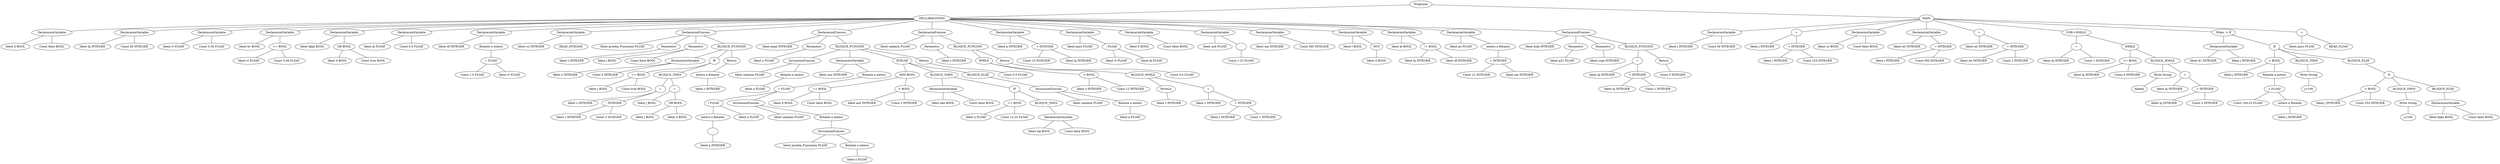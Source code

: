 graph G {233 [label="Programa"]
234 [label="DECLARACIONES"]
233 -- 234
235 [label="DeclaracionVariable"]
234 -- 235
236 [label="Ident d BOOL"]
235 -- 236
237 [label="Const false BOOL"]
235 -- 237
238 [label="DeclaracionVariable"]
234 -- 238
239 [label="Ident hj INTEGER"]
238 -- 239
240 [label="Const 66 INTEGER"]
238 -- 240
241 [label="DeclaracionVariable"]
234 -- 241
242 [label="Ident rt FLOAT"]
241 -- 242
243 [label="Const 5.56 FLOAT"]
241 -- 243
244 [label="DeclaracionVariable"]
234 -- 244
245 [label="Ident bv BOOL"]
244 -- 245
246 [label="== BOOL"]
244 -- 246
247 [label="Ident rt FLOAT"]
246 -- 247
248 [label="Const 5.56 FLOAT"]
246 -- 248
249 [label="DeclaracionVariable"]
234 -- 249
250 [label="Ident fghjl BOOL"]
249 -- 250
251 [label="OR BOOL"]
249 -- 251
252 [label="Ident d BOOL"]
251 -- 252
253 [label="Const true BOOL"]
251 -- 253
254 [label="DeclaracionVariable"]
234 -- 254
255 [label="Ident jk FLOAT"]
254 -- 255
256 [label="Const 0.0 FLOAT"]
254 -- 256
257 [label="DeclaracionVariable"]
234 -- 257
258 [label="Ident df INTEGER"]
257 -- 258
259 [label="flotante a entero"]
257 -- 259
260 [label="+ FLOAT"]
259 -- 260
261 [label="Const 1.0 FLOAT"]
260 -- 261
262 [label="Ident rt FLOAT"]
260 -- 262
263 [label="DeclaracionVariable"]
234 -- 263
264 [label="Ident yu INTEGER"]
263 -- 264
265 [label="READ_INTEGER"]
263 -- 265
266 [label="DeclaracionFuncion"]
234 -- 266
267 [label="Ident prueba_Funciones FLOAT"]
266 -- 267
268 [label="Parametro"]
266 -- 268
269 [label="Ident c INTEGER"]
268 -- 269
270 [label="Parametro"]
266 -- 270
271 [label="Ident j BOOL"]
270 -- 271
272 [label="Const false BOOL"]
270 -- 272
273 [label="BLOQUE_FUNCION"]
266 -- 273
274 [label="DeclaracionVariable"]
273 -- 274
275 [label="Ident x INTEGER"]
274 -- 275
276 [label="Const 0 INTEGER"]
274 -- 276
277 [label="IF"]
273 -- 277
278 [label="== BOOL"]
277 -- 278
279 [label="Ident j BOOL"]
278 -- 279
280 [label="Const true BOOL"]
278 -- 280
281 [label="BLOQUE_THEN"]
277 -- 281
282 [label="="]
281 -- 282
283 [label="Ident c INTEGER"]
282 -- 283
284 [label="- INTEGER"]
282 -- 284
285 [label="Ident c INTEGER"]
284 -- 285
286 [label="Const 5 INTEGER"]
284 -- 286
287 [label="="]
281 -- 287
288 [label="Ident j BOOL"]
287 -- 288
289 [label="OR BOOL"]
287 -- 289
290 [label="Ident j BOOL"]
289 -- 290
291 [label="Ident d BOOL"]
289 -- 291
292 [label="Return"]
273 -- 292
293 [label="entero a flotante"]
292 -- 293
294 [label="Ident c INTEGER"]
293 -- 294
295 [label="DeclaracionFuncion"]
234 -- 295
296 [label="Ident pepe INTEGER"]
295 -- 296
297 [label="Parametro"]
295 -- 297
298 [label="Ident a FLOAT"]
297 -- 298
299 [label="BLOQUE_FUNCION"]
295 -- 299
300 [label="InvocacionFuncion"]
299 -- 300
301 [label="Ident salamin FLOAT"]
300 -- 301
302 [label="flotante a entero"]
300 -- 302
303 [label="Ident a FLOAT"]
302 -- 303
304 [label="DeclaracionVariable"]
299 -- 304
305 [label="Ident aux INTEGER"]
304 -- 305
306 [label="flotante a entero"]
304 -- 306
307 [label="+ FLOAT"]
306 -- 307
308 [label="/ FLOAT"]
307 -- 308
309 [label="entero a flotante"]
308 -- 309
310 [label="-"]
309 -- 310
311 [label="Ident p INTEGER"]
310 -- 311
312 [label="Ident a FLOAT"]
308 -- 312
313 [label="InvocacionFuncion"]
307 -- 313
314 [label="Ident salamin FLOAT"]
313 -- 314
315 [label="flotante a entero"]
313 -- 315
316 [label="InvocacionFuncion"]
315 -- 316
317 [label="Ident prueba_Funciones FLOAT"]
316 -- 317
318 [label="flotante a entero"]
316 -- 318
319 [label="Ident a FLOAT"]
318 -- 319
320 [label="IF/ELSE"]
299 -- 320
321 [label="AND BOOL"]
320 -- 321
322 [label="== BOOL"]
321 -- 322
323 [label="Ident b BOOL"]
322 -- 323
324 [label="Const false BOOL"]
322 -- 324
325 [label="< BOOL"]
321 -- 325
326 [label="Ident aux INTEGER"]
325 -- 326
327 [label="Const 2 INTEGER"]
325 -- 327
328 [label="BLOQUE_THEN"]
320 -- 328
329 [label="DeclaracionVariable"]
328 -- 329
330 [label="Ident aba BOOL"]
329 -- 330
331 [label="Const false BOOL"]
329 -- 331
332 [label="IF"]
328 -- 332
333 [label="== BOOL"]
332 -- 333
334 [label="Ident a FLOAT"]
333 -- 334
335 [label="Const 12.35 FLOAT"]
333 -- 335
336 [label="BLOQUE_THEN"]
332 -- 336
337 [label="DeclaracionVariable"]
336 -- 337
338 [label="Ident wp BOOL"]
337 -- 338
339 [label="Const false BOOL"]
337 -- 339
340 [label="BLOQUE_ELSE"]
320 -- 340
341 [label="InvocacionFuncion"]
340 -- 341
342 [label="Ident salamin FLOAT"]
341 -- 342
343 [label="flotante a entero"]
341 -- 343
344 [label="Ident a FLOAT"]
343 -- 344
345 [label="Return"]
299 -- 345
346 [label="Const 0.0 FLOAT"]
345 -- 346
347 [label="DeclaracionFuncion"]
234 -- 347
348 [label="Ident salamin FLOAT"]
347 -- 348
349 [label="Parametro"]
347 -- 349
350 [label="Ident z INTEGER"]
349 -- 350
351 [label="BLOQUE_FUNCION"]
347 -- 351
352 [label="WHILE"]
351 -- 352
353 [label="< BOOL"]
352 -- 353
354 [label="Ident z INTEGER"]
353 -- 354
355 [label="Const 12 INTEGER"]
353 -- 355
356 [label="BLOQUE_WHILE"]
352 -- 356
357 [label="WriteLn"]
356 -- 357
358 [label="Ident z INTEGER"]
357 -- 358
359 [label="="]
356 -- 359
360 [label="Ident z INTEGER"]
359 -- 360
361 [label="+ INTEGER"]
359 -- 361
362 [label="Ident z INTEGER"]
361 -- 362
363 [label="Const 1 INTEGER"]
361 -- 363
364 [label="Return"]
351 -- 364
365 [label="Const 0.0 FLOAT"]
364 -- 365
366 [label="DeclaracionVariable"]
234 -- 366
367 [label="Ident p INTEGER"]
366 -- 367
368 [label="+ INTEGER"]
366 -- 368
369 [label="Const 15 INTEGER"]
368 -- 369
370 [label="Ident hj INTEGER"]
368 -- 370
371 [label="DeclaracionVariable"]
234 -- 371
372 [label="Ident poyo FLOAT"]
371 -- 372
373 [label="- FLOAT"]
371 -- 373
374 [label="Ident rt FLOAT"]
373 -- 374
375 [label="Ident jk FLOAT"]
373 -- 375
376 [label="DeclaracionVariable"]
234 -- 376
377 [label="Ident b BOOL"]
376 -- 377
378 [label="Const false BOOL"]
376 -- 378
379 [label="DeclaracionVariable"]
234 -- 379
380 [label="Ident asd FLOAT"]
379 -- 380
381 [label="-"]
379 -- 381
382 [label="Const 1.23 FLOAT"]
381 -- 382
383 [label="DeclaracionVariable"]
234 -- 383
384 [label="Ident nm INTEGER"]
383 -- 384
385 [label="Const 560 INTEGER"]
383 -- 385
386 [label="DeclaracionVariable"]
234 -- 386
387 [label="Ident l BOOL"]
386 -- 387
388 [label="NOT"]
386 -- 388
389 [label="Ident d BOOL"]
388 -- 389
390 [label="DeclaracionVariable"]
234 -- 390
391 [label="Ident kl BOOL"]
390 -- 391
392 [label="!= BOOL"]
390 -- 392
393 [label="Ident hj INTEGER"]
392 -- 393
394 [label="Ident df INTEGER"]
392 -- 394
395 [label="DeclaracionVariable"]
234 -- 395
396 [label="Ident po FLOAT"]
395 -- 396
397 [label="entero a flotante"]
395 -- 397
398 [label="+ INTEGER"]
397 -- 398
399 [label="Const 12 INTEGER"]
398 -- 399
400 [label="Ident nm INTEGER"]
398 -- 400
401 [label="DeclaracionFuncion"]
234 -- 401
402 [label="Ident hola INTEGER"]
401 -- 402
403 [label="Parametro"]
401 -- 403
404 [label="Ident g21 FLOAT"]
403 -- 404
405 [label="Parametro"]
401 -- 405
406 [label="Ident yupi INTEGER"]
405 -- 406
407 [label="BLOQUE_FUNCION"]
401 -- 407
408 [label="="]
407 -- 408
409 [label="Ident hj INTEGER"]
408 -- 409
410 [label="+ INTEGER"]
408 -- 410
411 [label="Ident hj INTEGER"]
410 -- 411
412 [label="Const 1 INTEGER"]
410 -- 412
413 [label="Return"]
407 -- 413
414 [label="Const 0 INTEGER"]
413 -- 414
415 [label="MAIN"]
233 -- 415
416 [label="DeclaracionVariable"]
415 -- 416
417 [label="Ident j INTEGER"]
416 -- 417
418 [label="Const 56 INTEGER"]
416 -- 418
419 [label="="]
415 -- 419
420 [label="Ident j INTEGER"]
419 -- 420
421 [label="+ INTEGER"]
419 -- 421
422 [label="Ident j INTEGER"]
421 -- 422
423 [label="Const 123 INTEGER"]
421 -- 423
424 [label="DeclaracionVariable"]
415 -- 424
425 [label="Ident zz BOOL"]
424 -- 425
426 [label="Const false BOOL"]
424 -- 426
427 [label="DeclaracionVariable"]
415 -- 427
428 [label="Ident int INTEGER"]
427 -- 428
429 [label="+ INTEGER"]
427 -- 429
430 [label="Ident j INTEGER"]
429 -- 430
431 [label="Const 500 INTEGER"]
429 -- 431
432 [label="="]
415 -- 432
433 [label="Ident int INTEGER"]
432 -- 433
434 [label="+ INTEGER"]
432 -- 434
435 [label="Ident int INTEGER"]
434 -- 435
436 [label="Const 1 INTEGER"]
434 -- 436
437 [label="FOR->WHILE"]
415 -- 437
438 [label="="]
437 -- 438
439 [label="Ident hj INTEGER"]
438 -- 439
440 [label="Const 1 INTEGER"]
438 -- 440
441 [label="WHILE"]
437 -- 441
442 [label="<= BOOL"]
441 -- 442
443 [label="Ident hj INTEGER"]
442 -- 443
444 [label="Const 6 INTEGER"]
442 -- 444
445 [label="BLOQUE_WHILE"]
441 -- 445
446 [label="Write String"]
445 -- 446
447 [label="daleee"]
446 -- 447
448 [label="="]
445 -- 448
449 [label="Ident hj INTEGER"]
448 -- 449
450 [label="+ INTEGER"]
448 -- 450
451 [label="Ident hj INTEGER"]
450 -- 451
452 [label="Const 2 INTEGER"]
450 -- 452
453 [label="When -> If"]
415 -- 453
454 [label="DeclaracionVariable"]
453 -- 454
455 [label="Ident $1 INTEGER"]
454 -- 455
456 [label="Ident j INTEGER"]
454 -- 456
457 [label="If"]
453 -- 457
458 [label="> BOOL"]
457 -- 458
459 [label="Ident j INTEGER"]
458 -- 459
460 [label="flotante a entero"]
458 -- 460
461 [label="+ FLOAT"]
460 -- 461
462 [label="Const 100.23 FLOAT"]
461 -- 462
463 [label="entero a flotante"]
461 -- 463
464 [label="Ident j INTEGER"]
463 -- 464
465 [label="BLOQUE_THEN"]
457 -- 465
466 [label="Write String"]
465 -- 466
467 [label="j>100"]
466 -- 467
468 [label="BLOQUE_ELSE"]
457 -- 468
469 [label="If"]
468 -- 469
470 [label="< BOOL"]
469 -- 470
471 [label="Ident j INTEGER"]
470 -- 471
472 [label="Const 253 INTEGER"]
470 -- 472
473 [label="BLOQUE_THEN"]
469 -- 473
474 [label="Write String"]
473 -- 474
475 [label="j<100"]
474 -- 475
476 [label="BLOQUE_ELSE"]
469 -- 476
477 [label="DeclaracionVariable"]
476 -- 477
478 [label="Ident kaka BOOL"]
477 -- 478
479 [label="Const false BOOL"]
477 -- 479
480 [label="="]
415 -- 480
481 [label="Ident poyo FLOAT"]
480 -- 481
482 [label="READ_FLOAT"]
480 -- 482
}
